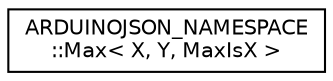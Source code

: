 digraph "Graphical Class Hierarchy"
{
 // LATEX_PDF_SIZE
  edge [fontname="Helvetica",fontsize="10",labelfontname="Helvetica",labelfontsize="10"];
  node [fontname="Helvetica",fontsize="10",shape=record];
  rankdir="LR";
  Node0 [label="ARDUINOJSON_NAMESPACE\l::Max\< X, Y, MaxIsX \>",height=0.2,width=0.4,color="black", fillcolor="white", style="filled",URL="$structARDUINOJSON__NAMESPACE_1_1Max.html",tooltip=" "];
}
